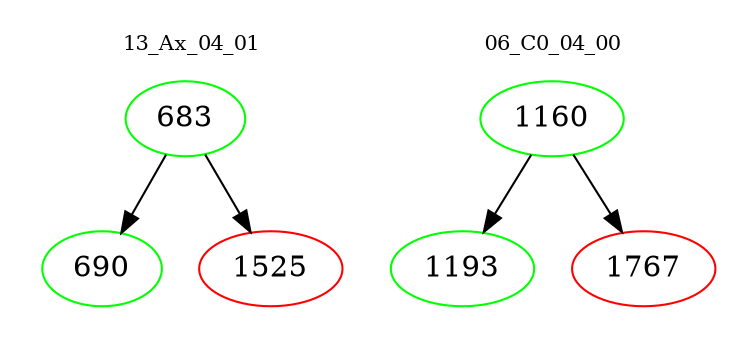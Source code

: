 digraph{
subgraph cluster_0 {
color = white
label = "13_Ax_04_01";
fontsize=10;
T0_683 [label="683", color="green"]
T0_683 -> T0_690 [color="black"]
T0_690 [label="690", color="green"]
T0_683 -> T0_1525 [color="black"]
T0_1525 [label="1525", color="red"]
}
subgraph cluster_1 {
color = white
label = "06_C0_04_00";
fontsize=10;
T1_1160 [label="1160", color="green"]
T1_1160 -> T1_1193 [color="black"]
T1_1193 [label="1193", color="green"]
T1_1160 -> T1_1767 [color="black"]
T1_1767 [label="1767", color="red"]
}
}
